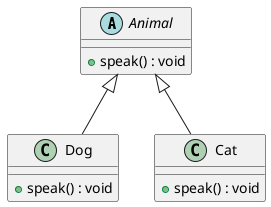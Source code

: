 @startuml
abstract class Animal {
  + speak() : void
}

class Dog {
  + speak() : void
}
class Cat {
  + speak() : void
}

Animal <|-- Dog
Animal <|-- Cat
@enduml